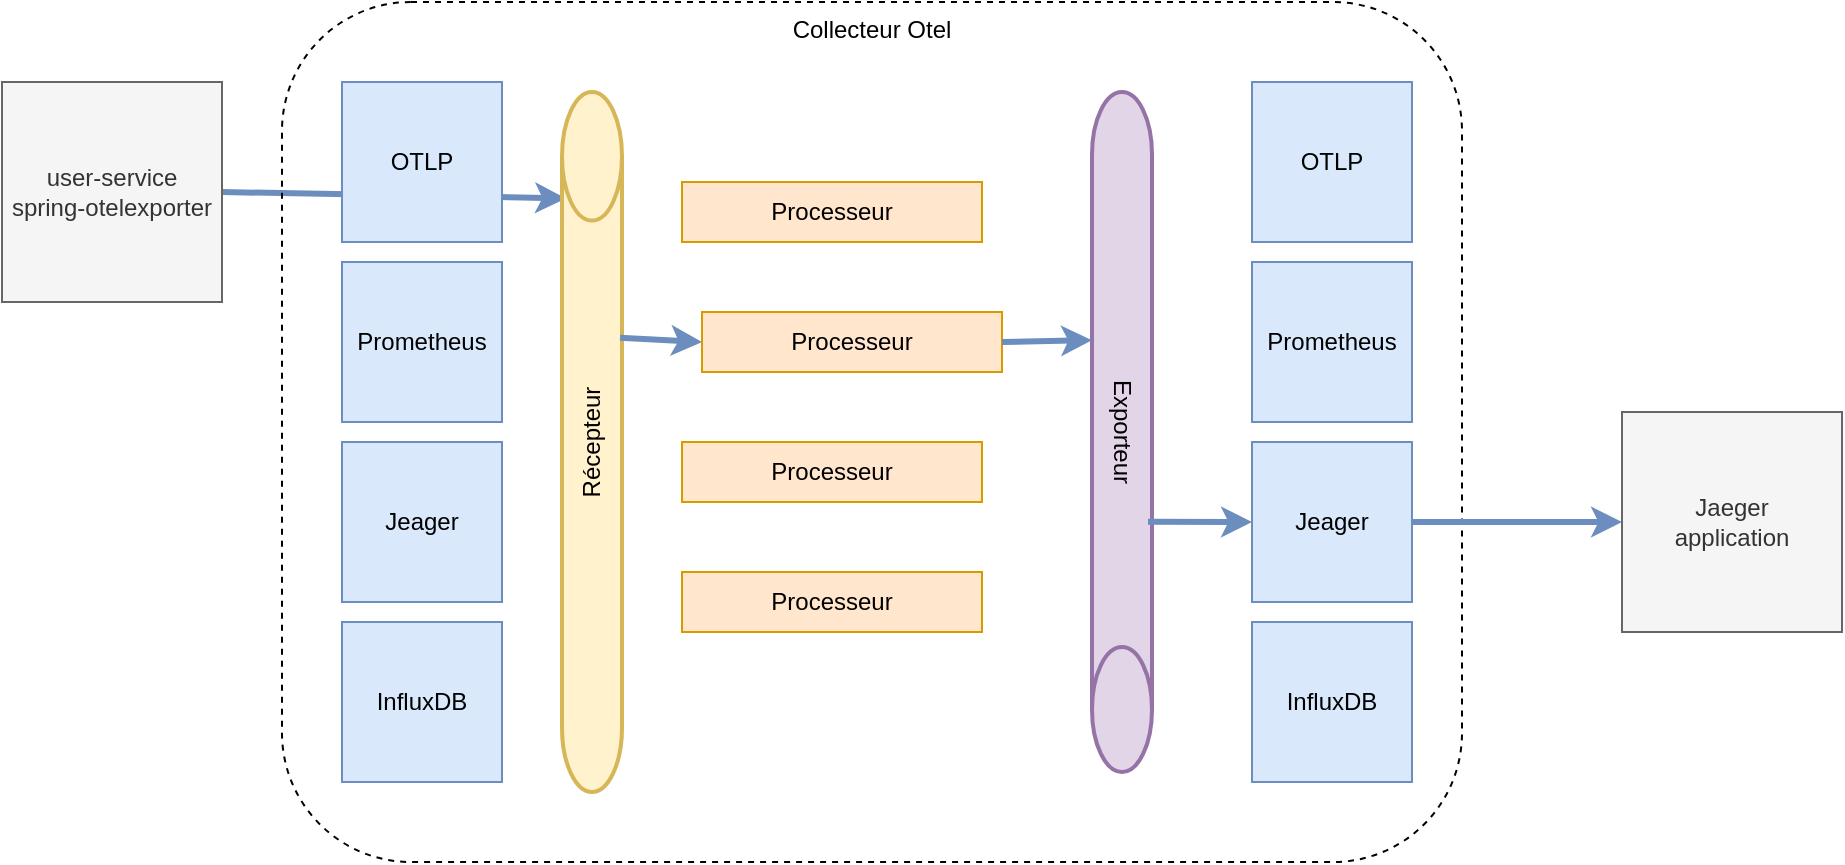 <mxfile version="21.6.5" type="device">
  <diagram name="Page-1" id="90a13364-a465-7bf4-72fc-28e22215d7a0">
    <mxGraphModel dx="1434" dy="3454" grid="1" gridSize="10" guides="1" tooltips="1" connect="1" arrows="1" fold="1" page="1" pageScale="1.5" pageWidth="1169" pageHeight="826" background="none" math="0" shadow="0">
      <root>
        <mxCell id="0" style=";html=1;" />
        <mxCell id="1" style=";html=1;" parent="0" />
        <mxCell id="M8lXNvVeBNhshQVYNdTv-21" value="" style="endArrow=classic;html=1;rounded=0;strokeWidth=3;fillColor=#dae8fc;strokeColor=#6c8ebf;entryX=0.848;entryY=0.067;entryDx=0;entryDy=0;entryPerimeter=0;exitX=1;exitY=0.5;exitDx=0;exitDy=0;" parent="1" target="M8lXNvVeBNhshQVYNdTv-9" edge="1" source="M8lXNvVeBNhshQVYNdTv-30">
          <mxGeometry width="50" height="50" relative="1" as="geometry">
            <mxPoint x="140" y="-2340" as="sourcePoint" />
            <mxPoint x="220" y="-2340" as="targetPoint" />
          </mxGeometry>
        </mxCell>
        <mxCell id="M8lXNvVeBNhshQVYNdTv-2" value="Collecteur Otel" style="rounded=1;whiteSpace=wrap;html=1;fillColor=none;dashed=1;align=center;verticalAlign=top;" parent="1" vertex="1">
          <mxGeometry x="170" y="-2420" width="590" height="430" as="geometry" />
        </mxCell>
        <mxCell id="M8lXNvVeBNhshQVYNdTv-6" value="OTLP" style="whiteSpace=wrap;html=1;aspect=fixed;fillColor=#dae8fc;strokeColor=#6c8ebf;" parent="1" vertex="1">
          <mxGeometry x="200" y="-2380" width="80" height="80" as="geometry" />
        </mxCell>
        <mxCell id="M8lXNvVeBNhshQVYNdTv-7" value="Jeager" style="whiteSpace=wrap;html=1;aspect=fixed;fillColor=#dae8fc;strokeColor=#6c8ebf;" parent="1" vertex="1">
          <mxGeometry x="200" y="-2200" width="80" height="80" as="geometry" />
        </mxCell>
        <mxCell id="M8lXNvVeBNhshQVYNdTv-8" value="Prometheus" style="whiteSpace=wrap;html=1;aspect=fixed;fillColor=#dae8fc;strokeColor=#6c8ebf;" parent="1" vertex="1">
          <mxGeometry x="200" y="-2290" width="80" height="80" as="geometry" />
        </mxCell>
        <mxCell id="M8lXNvVeBNhshQVYNdTv-9" value="Récepteur" style="strokeWidth=2;html=1;shape=mxgraph.flowchart.direct_data;whiteSpace=wrap;rotation=-90;fillColor=#fff2cc;strokeColor=#d6b656;" parent="1" vertex="1">
          <mxGeometry x="150" y="-2215" width="350" height="30" as="geometry" />
        </mxCell>
        <mxCell id="M8lXNvVeBNhshQVYNdTv-10" value="Exporteur" style="strokeWidth=2;html=1;shape=mxgraph.flowchart.direct_data;whiteSpace=wrap;rotation=90;fillColor=#e1d5e7;strokeColor=#9673a6;" parent="1" vertex="1">
          <mxGeometry x="420" y="-2220" width="340" height="30" as="geometry" />
        </mxCell>
        <mxCell id="M8lXNvVeBNhshQVYNdTv-11" value="OTLP" style="whiteSpace=wrap;html=1;aspect=fixed;fillColor=#dae8fc;strokeColor=#6c8ebf;" parent="1" vertex="1">
          <mxGeometry x="655" y="-2380" width="80" height="80" as="geometry" />
        </mxCell>
        <mxCell id="M8lXNvVeBNhshQVYNdTv-13" value="Prometheus" style="whiteSpace=wrap;html=1;aspect=fixed;fillColor=#dae8fc;strokeColor=#6c8ebf;" parent="1" vertex="1">
          <mxGeometry x="655" y="-2290" width="80" height="80" as="geometry" />
        </mxCell>
        <mxCell id="M8lXNvVeBNhshQVYNdTv-14" value="Processeur" style="rounded=0;whiteSpace=wrap;html=1;fillColor=#ffe6cc;strokeColor=#d79b00;" parent="1" vertex="1">
          <mxGeometry x="370" y="-2330" width="150" height="30" as="geometry" />
        </mxCell>
        <mxCell id="M8lXNvVeBNhshQVYNdTv-15" value="Processeur" style="rounded=0;whiteSpace=wrap;html=1;fillColor=#ffe6cc;strokeColor=#d79b00;" parent="1" vertex="1">
          <mxGeometry x="380" y="-2265" width="150" height="30" as="geometry" />
        </mxCell>
        <mxCell id="M8lXNvVeBNhshQVYNdTv-16" value="Processeur" style="rounded=0;whiteSpace=wrap;html=1;fillColor=#ffe6cc;strokeColor=#d79b00;" parent="1" vertex="1">
          <mxGeometry x="370" y="-2200" width="150" height="30" as="geometry" />
        </mxCell>
        <mxCell id="M8lXNvVeBNhshQVYNdTv-23" value="" style="endArrow=classic;html=1;rounded=0;strokeWidth=3;fillColor=#dae8fc;strokeColor=#6c8ebf;entryX=0;entryY=0.5;entryDx=0;entryDy=0;exitX=0.649;exitY=0.967;exitDx=0;exitDy=0;exitPerimeter=0;" parent="1" source="M8lXNvVeBNhshQVYNdTv-9" target="M8lXNvVeBNhshQVYNdTv-15" edge="1">
          <mxGeometry width="50" height="50" relative="1" as="geometry">
            <mxPoint x="340" y="-2260" as="sourcePoint" />
            <mxPoint x="322" y="-2327" as="targetPoint" />
          </mxGeometry>
        </mxCell>
        <mxCell id="M8lXNvVeBNhshQVYNdTv-25" value="" style="endArrow=classic;html=1;rounded=0;strokeWidth=3;fillColor=#dae8fc;strokeColor=#6c8ebf;entryX=0.365;entryY=1;entryDx=0;entryDy=0;exitX=1;exitY=0.5;exitDx=0;exitDy=0;entryPerimeter=0;" parent="1" source="M8lXNvVeBNhshQVYNdTv-15" target="M8lXNvVeBNhshQVYNdTv-10" edge="1">
          <mxGeometry width="50" height="50" relative="1" as="geometry">
            <mxPoint x="350" y="-2240" as="sourcePoint" />
            <mxPoint x="380" y="-2240" as="targetPoint" />
          </mxGeometry>
        </mxCell>
        <mxCell id="M8lXNvVeBNhshQVYNdTv-26" value="" style="endArrow=classic;html=1;rounded=0;strokeWidth=3;fillColor=#dae8fc;strokeColor=#6c8ebf;entryX=0;entryY=0.5;entryDx=0;entryDy=0;exitX=0.632;exitY=0.067;exitDx=0;exitDy=0;exitPerimeter=0;" parent="1" source="M8lXNvVeBNhshQVYNdTv-10" target="M8lXNvVeBNhshQVYNdTv-12" edge="1">
          <mxGeometry width="50" height="50" relative="1" as="geometry">
            <mxPoint x="530" y="-2240" as="sourcePoint" />
            <mxPoint x="620" y="-2150" as="targetPoint" />
          </mxGeometry>
        </mxCell>
        <mxCell id="M8lXNvVeBNhshQVYNdTv-29" value="" style="endArrow=classic;html=1;rounded=0;strokeWidth=3;fillColor=#dae8fc;strokeColor=#6c8ebf;entryX=0;entryY=0.5;entryDx=0;entryDy=0;" parent="1" edge="1" target="M8lXNvVeBNhshQVYNdTv-31" source="M8lXNvVeBNhshQVYNdTv-12">
          <mxGeometry width="50" height="50" relative="1" as="geometry">
            <mxPoint x="690" y="-2160" as="sourcePoint" />
            <mxPoint x="760" y="-2158" as="targetPoint" />
          </mxGeometry>
        </mxCell>
        <mxCell id="M8lXNvVeBNhshQVYNdTv-30" value="user-service&lt;br&gt;spring-otelexporter" style="whiteSpace=wrap;html=1;aspect=fixed;fillColor=#f5f5f5;strokeColor=#666666;fontColor=#333333;" parent="1" vertex="1">
          <mxGeometry x="30" y="-2380" width="110" height="110" as="geometry" />
        </mxCell>
        <mxCell id="M8lXNvVeBNhshQVYNdTv-31" value="Jaeger &lt;br&gt;application" style="whiteSpace=wrap;html=1;aspect=fixed;fillColor=#f5f5f5;strokeColor=#666666;fontColor=#333333;" parent="1" vertex="1">
          <mxGeometry x="840" y="-2215" width="110" height="110" as="geometry" />
        </mxCell>
        <mxCell id="JbGbTwcSfhXvjF2ks6kp-1" value="InfluxDB" style="whiteSpace=wrap;html=1;aspect=fixed;fillColor=#dae8fc;strokeColor=#6c8ebf;" vertex="1" parent="1">
          <mxGeometry x="200" y="-2110" width="80" height="80" as="geometry" />
        </mxCell>
        <mxCell id="JbGbTwcSfhXvjF2ks6kp-2" value="InfluxDB" style="whiteSpace=wrap;html=1;aspect=fixed;fillColor=#dae8fc;strokeColor=#6c8ebf;" vertex="1" parent="1">
          <mxGeometry x="655" y="-2110" width="80" height="80" as="geometry" />
        </mxCell>
        <mxCell id="JbGbTwcSfhXvjF2ks6kp-3" value="Processeur" style="rounded=0;whiteSpace=wrap;html=1;fillColor=#ffe6cc;strokeColor=#d79b00;" vertex="1" parent="1">
          <mxGeometry x="370" y="-2135" width="150" height="30" as="geometry" />
        </mxCell>
        <mxCell id="JbGbTwcSfhXvjF2ks6kp-4" value="" style="endArrow=classic;html=1;rounded=0;strokeWidth=3;fillColor=#dae8fc;strokeColor=#6c8ebf;entryX=0;entryY=0.5;entryDx=0;entryDy=0;" edge="1" parent="1" target="M8lXNvVeBNhshQVYNdTv-12">
          <mxGeometry width="50" height="50" relative="1" as="geometry">
            <mxPoint x="690" y="-2160" as="sourcePoint" />
            <mxPoint x="840" y="-2160" as="targetPoint" />
          </mxGeometry>
        </mxCell>
        <mxCell id="M8lXNvVeBNhshQVYNdTv-12" value="Jeager" style="whiteSpace=wrap;html=1;aspect=fixed;fillColor=#dae8fc;strokeColor=#6c8ebf;" parent="1" vertex="1">
          <mxGeometry x="655" y="-2200" width="80" height="80" as="geometry" />
        </mxCell>
      </root>
    </mxGraphModel>
  </diagram>
</mxfile>
